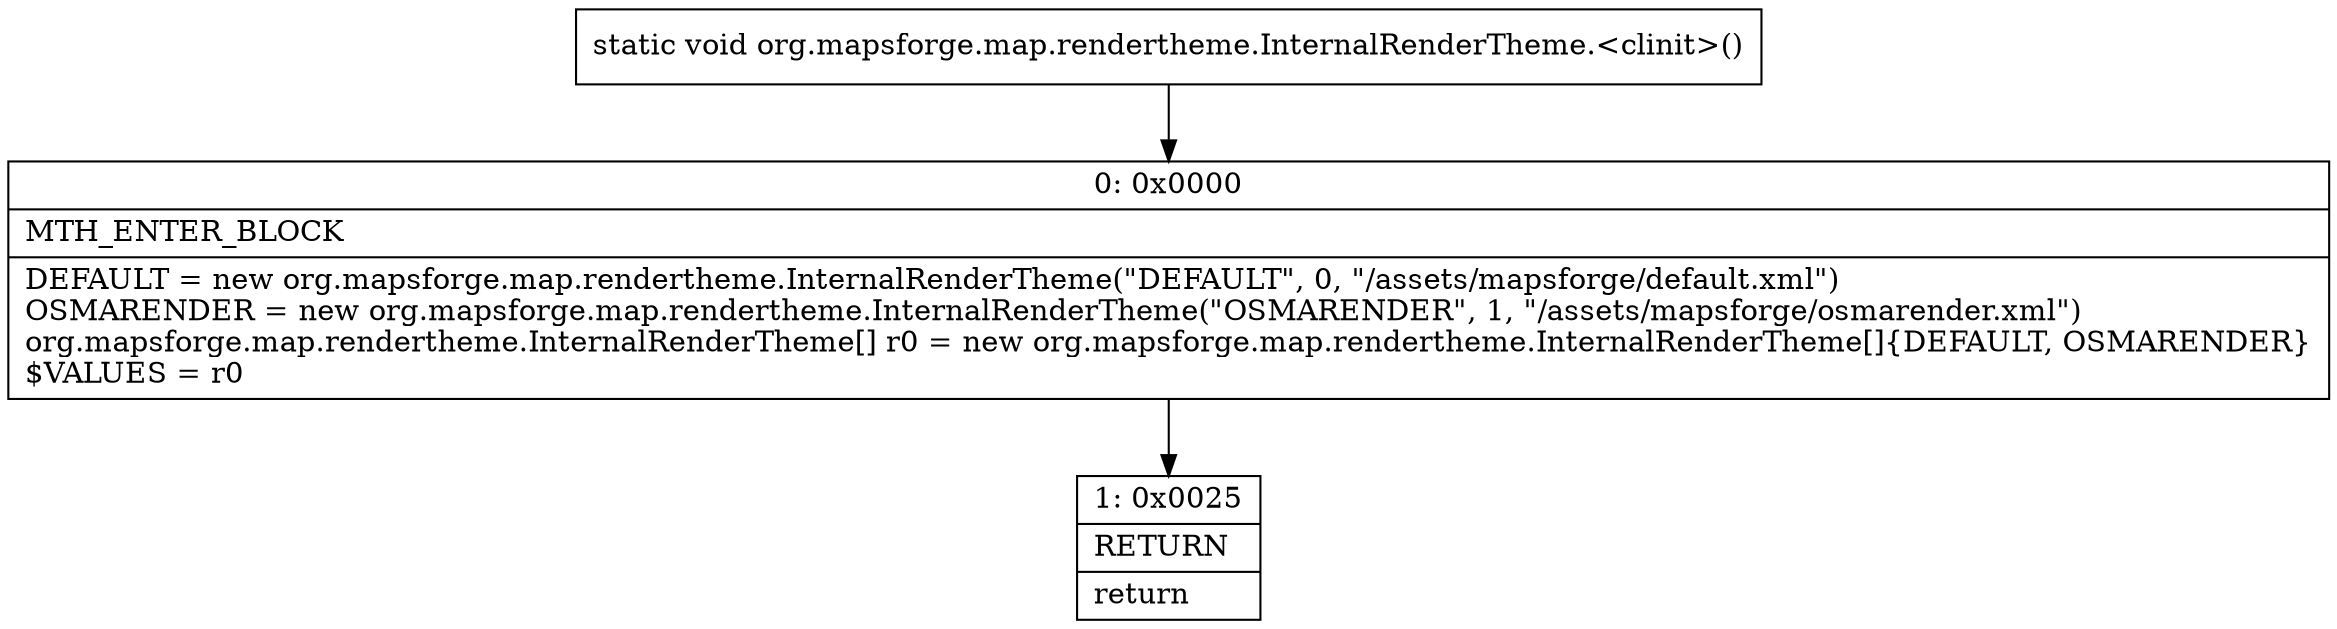 digraph "CFG fororg.mapsforge.map.rendertheme.InternalRenderTheme.\<clinit\>()V" {
Node_0 [shape=record,label="{0\:\ 0x0000|MTH_ENTER_BLOCK\l|DEFAULT = new org.mapsforge.map.rendertheme.InternalRenderTheme(\"DEFAULT\", 0, \"\/assets\/mapsforge\/default.xml\")\lOSMARENDER = new org.mapsforge.map.rendertheme.InternalRenderTheme(\"OSMARENDER\", 1, \"\/assets\/mapsforge\/osmarender.xml\")\lorg.mapsforge.map.rendertheme.InternalRenderTheme[] r0 = new org.mapsforge.map.rendertheme.InternalRenderTheme[]\{DEFAULT, OSMARENDER\}\l$VALUES = r0\l}"];
Node_1 [shape=record,label="{1\:\ 0x0025|RETURN\l|return\l}"];
MethodNode[shape=record,label="{static void org.mapsforge.map.rendertheme.InternalRenderTheme.\<clinit\>() }"];
MethodNode -> Node_0;
Node_0 -> Node_1;
}

